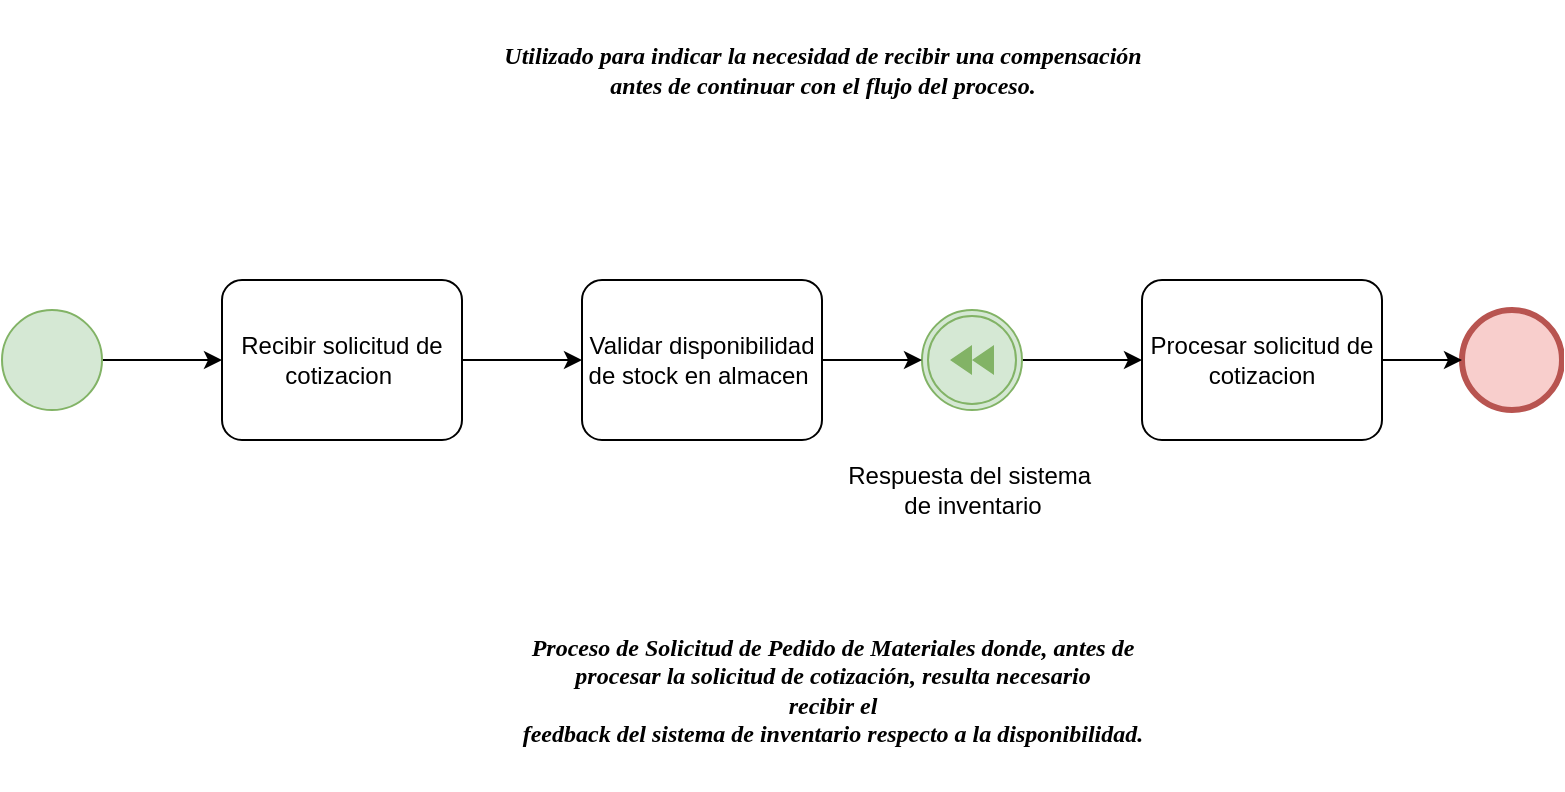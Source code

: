 <mxfile version="20.3.0" type="device"><diagram id="2zEcpBMTQg7aLv2WQsfc" name="Página-1"><mxGraphModel dx="868" dy="553" grid="1" gridSize="10" guides="1" tooltips="1" connect="1" arrows="1" fold="1" page="1" pageScale="1" pageWidth="827" pageHeight="1169" math="0" shadow="0"><root><mxCell id="0"/><mxCell id="1" parent="0"/><mxCell id="ZBbnLHUIyTQLxYjVdT0a-9" value="" style="edgeStyle=orthogonalEdgeStyle;rounded=0;orthogonalLoop=1;jettySize=auto;html=1;" edge="1" parent="1" source="ZBbnLHUIyTQLxYjVdT0a-1" target="ZBbnLHUIyTQLxYjVdT0a-3"><mxGeometry relative="1" as="geometry"/></mxCell><mxCell id="ZBbnLHUIyTQLxYjVdT0a-1" value="" style="points=[[0.145,0.145,0],[0.5,0,0],[0.855,0.145,0],[1,0.5,0],[0.855,0.855,0],[0.5,1,0],[0.145,0.855,0],[0,0.5,0]];shape=mxgraph.bpmn.event;html=1;verticalLabelPosition=bottom;labelBackgroundColor=#ffffff;verticalAlign=top;align=center;perimeter=ellipsePerimeter;outlineConnect=0;aspect=fixed;outline=standard;symbol=general;fillColor=#d5e8d4;strokeColor=#82b366;" vertex="1" parent="1"><mxGeometry x="30" y="190" width="50" height="50" as="geometry"/></mxCell><mxCell id="ZBbnLHUIyTQLxYjVdT0a-2" value="&lt;h4&gt;&lt;font face=&quot;Georgia&quot;&gt;&lt;i&gt;Utilizado para indicar la necesidad de recibir una compensación&lt;br&gt;antes de continuar con el flujo del proceso.&lt;/i&gt;&lt;/font&gt;&lt;/h4&gt;" style="text;html=1;align=center;verticalAlign=middle;resizable=0;points=[];autosize=1;strokeColor=none;fillColor=none;" vertex="1" parent="1"><mxGeometry x="225" y="35" width="430" height="70" as="geometry"/></mxCell><mxCell id="ZBbnLHUIyTQLxYjVdT0a-10" value="" style="edgeStyle=orthogonalEdgeStyle;rounded=0;orthogonalLoop=1;jettySize=auto;html=1;" edge="1" parent="1" source="ZBbnLHUIyTQLxYjVdT0a-3" target="ZBbnLHUIyTQLxYjVdT0a-7"><mxGeometry relative="1" as="geometry"/></mxCell><mxCell id="ZBbnLHUIyTQLxYjVdT0a-3" value="Recibir solicitud de cotizacion " style="points=[[0.25,0,0],[0.5,0,0],[0.75,0,0],[1,0.25,0],[1,0.5,0],[1,0.75,0],[0.75,1,0],[0.5,1,0],[0.25,1,0],[0,0.75,0],[0,0.5,0],[0,0.25,0]];shape=mxgraph.bpmn.task;whiteSpace=wrap;rectStyle=rounded;size=10;taskMarker=abstract;" vertex="1" parent="1"><mxGeometry x="140" y="175" width="120" height="80" as="geometry"/></mxCell><mxCell id="ZBbnLHUIyTQLxYjVdT0a-12" value="" style="edgeStyle=orthogonalEdgeStyle;rounded=0;orthogonalLoop=1;jettySize=auto;html=1;" edge="1" parent="1" source="ZBbnLHUIyTQLxYjVdT0a-5" target="ZBbnLHUIyTQLxYjVdT0a-8"><mxGeometry relative="1" as="geometry"/></mxCell><mxCell id="ZBbnLHUIyTQLxYjVdT0a-5" value="" style="points=[[0.145,0.145,0],[0.5,0,0],[0.855,0.145,0],[1,0.5,0],[0.855,0.855,0],[0.5,1,0],[0.145,0.855,0],[0,0.5,0]];shape=mxgraph.bpmn.event;html=1;verticalLabelPosition=bottom;labelBackgroundColor=#ffffff;verticalAlign=top;align=center;perimeter=ellipsePerimeter;outlineConnect=0;aspect=fixed;outline=throwing;symbol=compensation;fillColor=#d5e8d4;strokeColor=#82b366;" vertex="1" parent="1"><mxGeometry x="490" y="190" width="50" height="50" as="geometry"/></mxCell><mxCell id="ZBbnLHUIyTQLxYjVdT0a-6" value="" style="points=[[0.145,0.145,0],[0.5,0,0],[0.855,0.145,0],[1,0.5,0],[0.855,0.855,0],[0.5,1,0],[0.145,0.855,0],[0,0.5,0]];shape=mxgraph.bpmn.event;html=1;verticalLabelPosition=bottom;labelBackgroundColor=#ffffff;verticalAlign=top;align=center;perimeter=ellipsePerimeter;outlineConnect=0;aspect=fixed;outline=end;symbol=terminate2;fillColor=#f8cecc;strokeColor=#b85450;" vertex="1" parent="1"><mxGeometry x="760" y="190" width="50" height="50" as="geometry"/></mxCell><mxCell id="ZBbnLHUIyTQLxYjVdT0a-11" value="" style="edgeStyle=orthogonalEdgeStyle;rounded=0;orthogonalLoop=1;jettySize=auto;html=1;" edge="1" parent="1" source="ZBbnLHUIyTQLxYjVdT0a-7" target="ZBbnLHUIyTQLxYjVdT0a-5"><mxGeometry relative="1" as="geometry"/></mxCell><mxCell id="ZBbnLHUIyTQLxYjVdT0a-7" value="Validar disponibilidad de stock en almacen " style="points=[[0.25,0,0],[0.5,0,0],[0.75,0,0],[1,0.25,0],[1,0.5,0],[1,0.75,0],[0.75,1,0],[0.5,1,0],[0.25,1,0],[0,0.75,0],[0,0.5,0],[0,0.25,0]];shape=mxgraph.bpmn.task;whiteSpace=wrap;rectStyle=rounded;size=10;taskMarker=abstract;" vertex="1" parent="1"><mxGeometry x="320" y="175" width="120" height="80" as="geometry"/></mxCell><mxCell id="ZBbnLHUIyTQLxYjVdT0a-13" value="" style="edgeStyle=orthogonalEdgeStyle;rounded=0;orthogonalLoop=1;jettySize=auto;html=1;" edge="1" parent="1" source="ZBbnLHUIyTQLxYjVdT0a-8" target="ZBbnLHUIyTQLxYjVdT0a-6"><mxGeometry relative="1" as="geometry"/></mxCell><mxCell id="ZBbnLHUIyTQLxYjVdT0a-8" value="Procesar solicitud de cotizacion" style="points=[[0.25,0,0],[0.5,0,0],[0.75,0,0],[1,0.25,0],[1,0.5,0],[1,0.75,0],[0.75,1,0],[0.5,1,0],[0.25,1,0],[0,0.75,0],[0,0.5,0],[0,0.25,0]];shape=mxgraph.bpmn.task;whiteSpace=wrap;rectStyle=rounded;size=10;taskMarker=abstract;" vertex="1" parent="1"><mxGeometry x="600" y="175" width="120" height="80" as="geometry"/></mxCell><mxCell id="ZBbnLHUIyTQLxYjVdT0a-14" value="&lt;h4&gt;&lt;font face=&quot;Georgia&quot;&gt;&lt;i&gt;Proceso de Solicitud de Pedido de Materiales donde, antes de&lt;br&gt;procesar la solicitud de cotización, resulta necesario&lt;br&gt; recibir el&lt;br&gt;feedback del sistema de inventario respecto a la disponibilidad.&lt;/i&gt;&lt;/font&gt;&lt;/h4&gt;" style="text;html=1;align=center;verticalAlign=middle;resizable=0;points=[];autosize=1;strokeColor=none;fillColor=none;" vertex="1" parent="1"><mxGeometry x="235" y="330" width="420" height="100" as="geometry"/></mxCell><mxCell id="ZBbnLHUIyTQLxYjVdT0a-15" value="Respuesta del sistema&amp;nbsp;&lt;br&gt;de inventario" style="text;html=1;align=center;verticalAlign=middle;resizable=0;points=[];autosize=1;strokeColor=none;fillColor=none;" vertex="1" parent="1"><mxGeometry x="440" y="260" width="150" height="40" as="geometry"/></mxCell></root></mxGraphModel></diagram></mxfile>